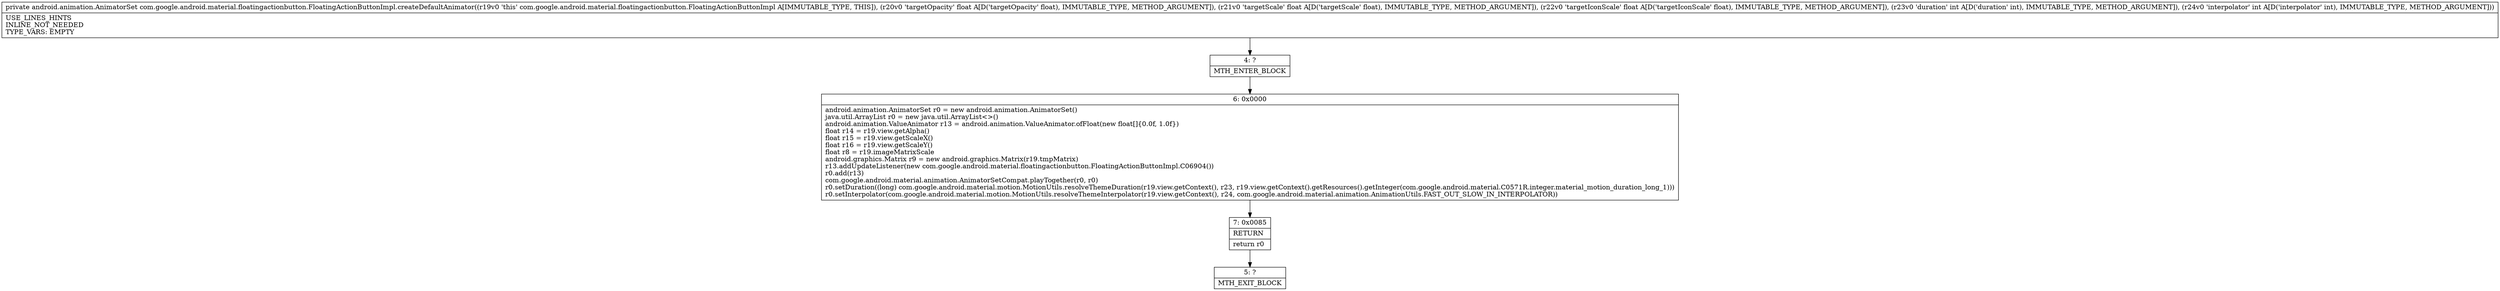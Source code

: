 digraph "CFG forcom.google.android.material.floatingactionbutton.FloatingActionButtonImpl.createDefaultAnimator(FFFII)Landroid\/animation\/AnimatorSet;" {
Node_4 [shape=record,label="{4\:\ ?|MTH_ENTER_BLOCK\l}"];
Node_6 [shape=record,label="{6\:\ 0x0000|android.animation.AnimatorSet r0 = new android.animation.AnimatorSet()\ljava.util.ArrayList r0 = new java.util.ArrayList\<\>()\landroid.animation.ValueAnimator r13 = android.animation.ValueAnimator.ofFloat(new float[]\{0.0f, 1.0f\})\lfloat r14 = r19.view.getAlpha()\lfloat r15 = r19.view.getScaleX()\lfloat r16 = r19.view.getScaleY()\lfloat r8 = r19.imageMatrixScale\landroid.graphics.Matrix r9 = new android.graphics.Matrix(r19.tmpMatrix)\lr13.addUpdateListener(new com.google.android.material.floatingactionbutton.FloatingActionButtonImpl.C06904())\lr0.add(r13)\lcom.google.android.material.animation.AnimatorSetCompat.playTogether(r0, r0)\lr0.setDuration((long) com.google.android.material.motion.MotionUtils.resolveThemeDuration(r19.view.getContext(), r23, r19.view.getContext().getResources().getInteger(com.google.android.material.C0571R.integer.material_motion_duration_long_1)))\lr0.setInterpolator(com.google.android.material.motion.MotionUtils.resolveThemeInterpolator(r19.view.getContext(), r24, com.google.android.material.animation.AnimationUtils.FAST_OUT_SLOW_IN_INTERPOLATOR))\l}"];
Node_7 [shape=record,label="{7\:\ 0x0085|RETURN\l|return r0\l}"];
Node_5 [shape=record,label="{5\:\ ?|MTH_EXIT_BLOCK\l}"];
MethodNode[shape=record,label="{private android.animation.AnimatorSet com.google.android.material.floatingactionbutton.FloatingActionButtonImpl.createDefaultAnimator((r19v0 'this' com.google.android.material.floatingactionbutton.FloatingActionButtonImpl A[IMMUTABLE_TYPE, THIS]), (r20v0 'targetOpacity' float A[D('targetOpacity' float), IMMUTABLE_TYPE, METHOD_ARGUMENT]), (r21v0 'targetScale' float A[D('targetScale' float), IMMUTABLE_TYPE, METHOD_ARGUMENT]), (r22v0 'targetIconScale' float A[D('targetIconScale' float), IMMUTABLE_TYPE, METHOD_ARGUMENT]), (r23v0 'duration' int A[D('duration' int), IMMUTABLE_TYPE, METHOD_ARGUMENT]), (r24v0 'interpolator' int A[D('interpolator' int), IMMUTABLE_TYPE, METHOD_ARGUMENT]))  | USE_LINES_HINTS\lINLINE_NOT_NEEDED\lTYPE_VARS: EMPTY\l}"];
MethodNode -> Node_4;Node_4 -> Node_6;
Node_6 -> Node_7;
Node_7 -> Node_5;
}

